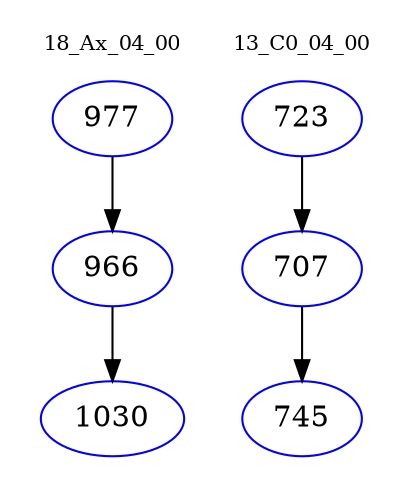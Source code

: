 digraph{
subgraph cluster_0 {
color = white
label = "18_Ax_04_00";
fontsize=10;
T0_977 [label="977", color="blue"]
T0_977 -> T0_966 [color="black"]
T0_966 [label="966", color="blue"]
T0_966 -> T0_1030 [color="black"]
T0_1030 [label="1030", color="blue"]
}
subgraph cluster_1 {
color = white
label = "13_C0_04_00";
fontsize=10;
T1_723 [label="723", color="blue"]
T1_723 -> T1_707 [color="black"]
T1_707 [label="707", color="blue"]
T1_707 -> T1_745 [color="black"]
T1_745 [label="745", color="blue"]
}
}
